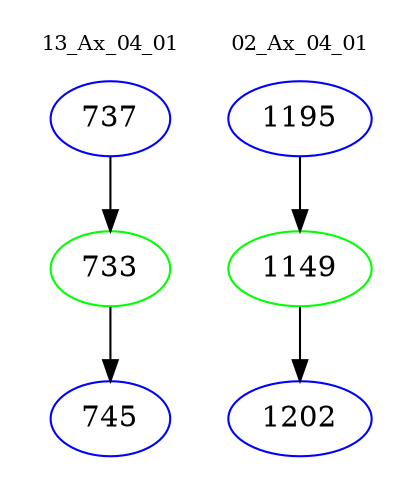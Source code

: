 digraph{
subgraph cluster_0 {
color = white
label = "13_Ax_04_01";
fontsize=10;
T0_737 [label="737", color="blue"]
T0_737 -> T0_733 [color="black"]
T0_733 [label="733", color="green"]
T0_733 -> T0_745 [color="black"]
T0_745 [label="745", color="blue"]
}
subgraph cluster_1 {
color = white
label = "02_Ax_04_01";
fontsize=10;
T1_1195 [label="1195", color="blue"]
T1_1195 -> T1_1149 [color="black"]
T1_1149 [label="1149", color="green"]
T1_1149 -> T1_1202 [color="black"]
T1_1202 [label="1202", color="blue"]
}
}
